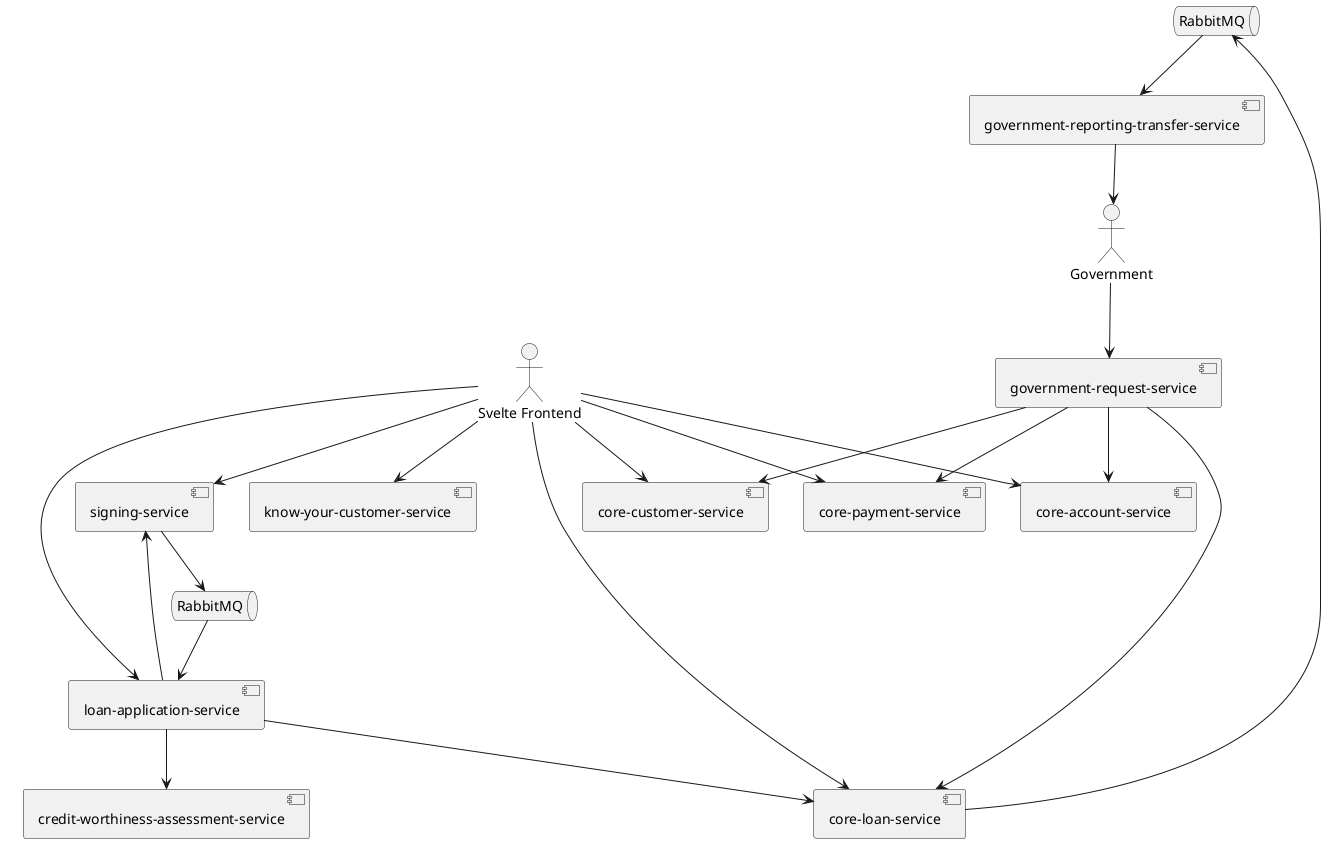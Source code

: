 @startuml

queue "RabbitMQ" as rabbitloan 
queue "RabbitMQ" as rabbitsign


[signing-service] as signing

[credit-worthiness-assessment-service] as creditworth
[loan-application-service] as loan
[know-your-customer-service] as kyc


[government-reporting-transfer-service] as govtransfer
[government-request-service] as govreq



[core-account-service] as caccount
[core-customer-service] as ccustomer
[core-payment-service] as cpayment
[core-loan-service] as cloan


actor "Svelte Frontend" as svelte
actor Government

Government --> govreq
govtransfer --> Government

svelte --> signing
svelte --> kyc
svelte --> loan

cloan --> rabbitloan 
rabbitloan --> govtransfer
signing --> rabbitsign
rabbitsign--> loan

loan --> creditworth
loan --> cloan
loan --> signing

govreq --> caccount
govreq --> cpayment
govreq --> cloan
govreq  --> ccustomer

svelte --> caccount
svelte --> cpayment
svelte --> cloan
svelte --> ccustomer

@enduml